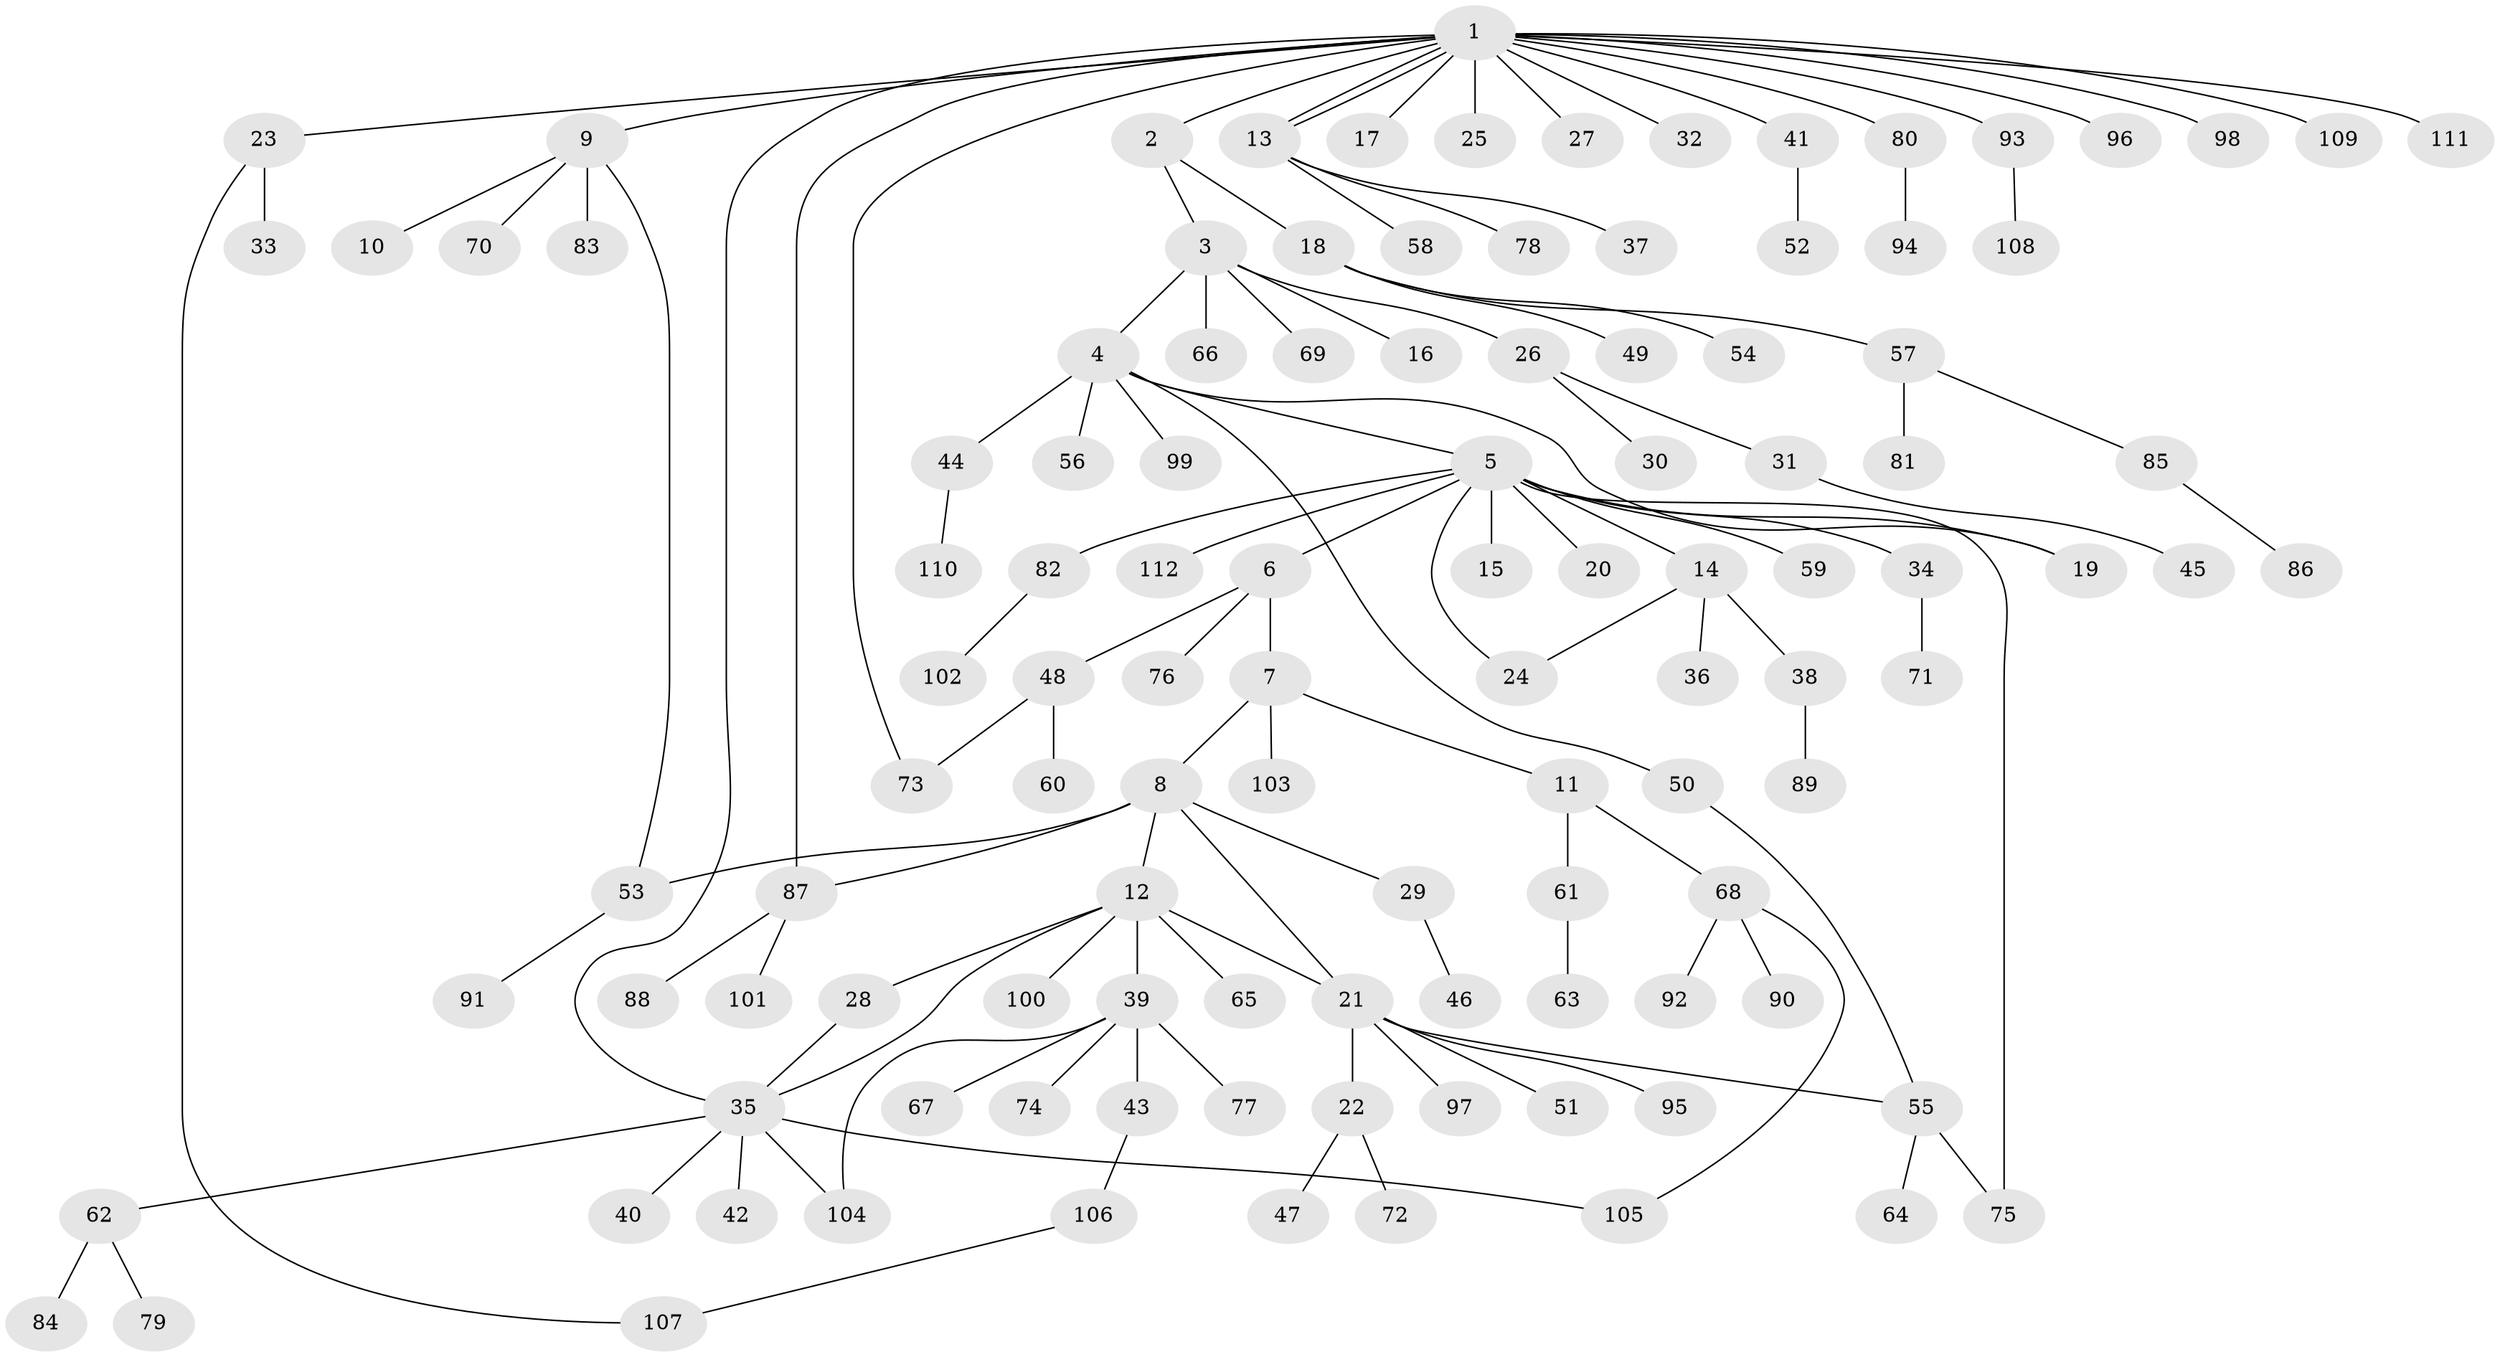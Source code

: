 // coarse degree distribution, {17: 0.014705882352941176, 3: 0.11764705882352941, 5: 0.029411764705882353, 6: 0.07352941176470588, 4: 0.04411764705882353, 1: 0.5294117647058824, 2: 0.17647058823529413, 7: 0.014705882352941176}
// Generated by graph-tools (version 1.1) at 2025/50/03/04/25 22:50:13]
// undirected, 112 vertices, 125 edges
graph export_dot {
  node [color=gray90,style=filled];
  1;
  2;
  3;
  4;
  5;
  6;
  7;
  8;
  9;
  10;
  11;
  12;
  13;
  14;
  15;
  16;
  17;
  18;
  19;
  20;
  21;
  22;
  23;
  24;
  25;
  26;
  27;
  28;
  29;
  30;
  31;
  32;
  33;
  34;
  35;
  36;
  37;
  38;
  39;
  40;
  41;
  42;
  43;
  44;
  45;
  46;
  47;
  48;
  49;
  50;
  51;
  52;
  53;
  54;
  55;
  56;
  57;
  58;
  59;
  60;
  61;
  62;
  63;
  64;
  65;
  66;
  67;
  68;
  69;
  70;
  71;
  72;
  73;
  74;
  75;
  76;
  77;
  78;
  79;
  80;
  81;
  82;
  83;
  84;
  85;
  86;
  87;
  88;
  89;
  90;
  91;
  92;
  93;
  94;
  95;
  96;
  97;
  98;
  99;
  100;
  101;
  102;
  103;
  104;
  105;
  106;
  107;
  108;
  109;
  110;
  111;
  112;
  1 -- 2;
  1 -- 9;
  1 -- 13;
  1 -- 13;
  1 -- 17;
  1 -- 23;
  1 -- 25;
  1 -- 27;
  1 -- 32;
  1 -- 35;
  1 -- 41;
  1 -- 73;
  1 -- 80;
  1 -- 87;
  1 -- 93;
  1 -- 96;
  1 -- 98;
  1 -- 109;
  1 -- 111;
  2 -- 3;
  2 -- 18;
  3 -- 4;
  3 -- 16;
  3 -- 26;
  3 -- 66;
  3 -- 69;
  4 -- 5;
  4 -- 19;
  4 -- 44;
  4 -- 50;
  4 -- 56;
  4 -- 99;
  5 -- 6;
  5 -- 14;
  5 -- 15;
  5 -- 19;
  5 -- 20;
  5 -- 24;
  5 -- 34;
  5 -- 59;
  5 -- 75;
  5 -- 82;
  5 -- 112;
  6 -- 7;
  6 -- 48;
  6 -- 76;
  7 -- 8;
  7 -- 11;
  7 -- 103;
  8 -- 12;
  8 -- 21;
  8 -- 29;
  8 -- 53;
  8 -- 87;
  9 -- 10;
  9 -- 53;
  9 -- 70;
  9 -- 83;
  11 -- 61;
  11 -- 68;
  12 -- 21;
  12 -- 28;
  12 -- 35;
  12 -- 39;
  12 -- 65;
  12 -- 100;
  13 -- 37;
  13 -- 58;
  13 -- 78;
  14 -- 24;
  14 -- 36;
  14 -- 38;
  18 -- 49;
  18 -- 54;
  18 -- 57;
  21 -- 22;
  21 -- 51;
  21 -- 55;
  21 -- 95;
  21 -- 97;
  22 -- 47;
  22 -- 72;
  23 -- 33;
  23 -- 107;
  26 -- 30;
  26 -- 31;
  28 -- 35;
  29 -- 46;
  31 -- 45;
  34 -- 71;
  35 -- 40;
  35 -- 42;
  35 -- 62;
  35 -- 104;
  35 -- 105;
  38 -- 89;
  39 -- 43;
  39 -- 67;
  39 -- 74;
  39 -- 77;
  39 -- 104;
  41 -- 52;
  43 -- 106;
  44 -- 110;
  48 -- 60;
  48 -- 73;
  50 -- 55;
  53 -- 91;
  55 -- 64;
  55 -- 75;
  57 -- 81;
  57 -- 85;
  61 -- 63;
  62 -- 79;
  62 -- 84;
  68 -- 90;
  68 -- 92;
  68 -- 105;
  80 -- 94;
  82 -- 102;
  85 -- 86;
  87 -- 88;
  87 -- 101;
  93 -- 108;
  106 -- 107;
}
